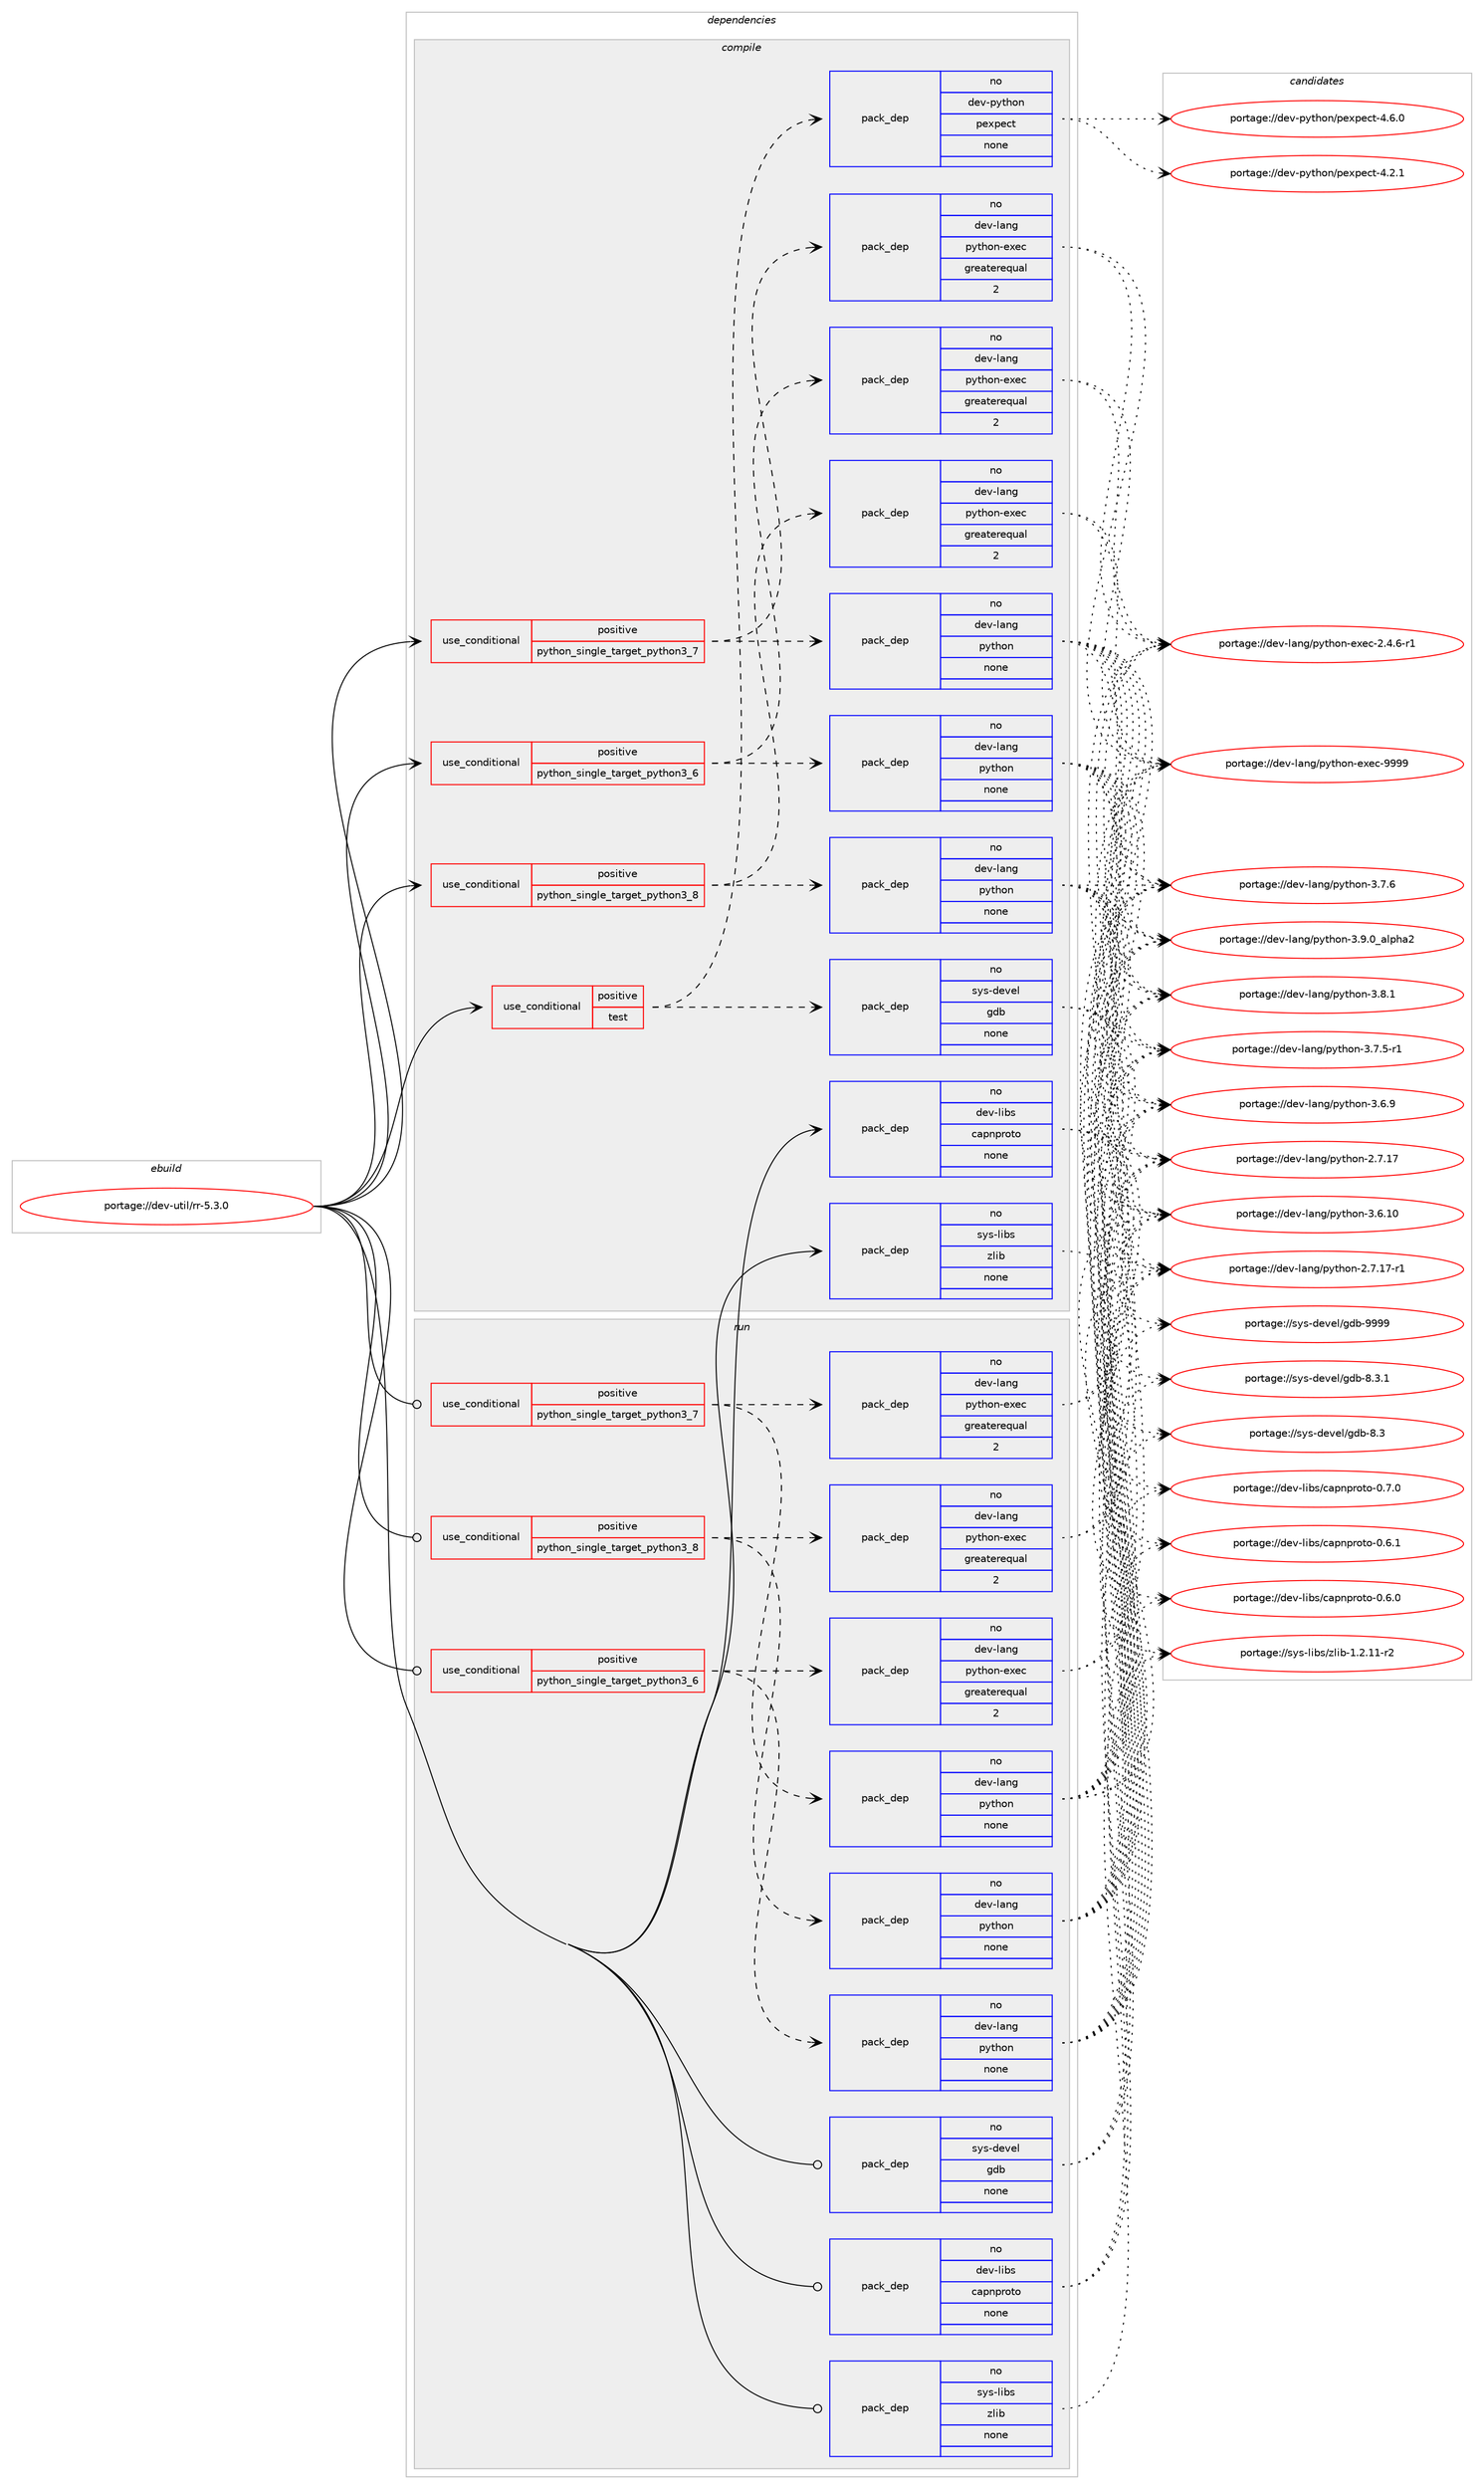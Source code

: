 digraph prolog {

# *************
# Graph options
# *************

newrank=true;
concentrate=true;
compound=true;
graph [rankdir=LR,fontname=Helvetica,fontsize=10,ranksep=1.5];#, ranksep=2.5, nodesep=0.2];
edge  [arrowhead=vee];
node  [fontname=Helvetica,fontsize=10];

# **********
# The ebuild
# **********

subgraph cluster_leftcol {
color=gray;
label=<<i>ebuild</i>>;
id [label="portage://dev-util/rr-5.3.0", color=red, width=4, href="../dev-util/rr-5.3.0.svg"];
}

# ****************
# The dependencies
# ****************

subgraph cluster_midcol {
color=gray;
label=<<i>dependencies</i>>;
subgraph cluster_compile {
fillcolor="#eeeeee";
style=filled;
label=<<i>compile</i>>;
subgraph cond61659 {
dependency297543 [label=<<TABLE BORDER="0" CELLBORDER="1" CELLSPACING="0" CELLPADDING="4"><TR><TD ROWSPAN="3" CELLPADDING="10">use_conditional</TD></TR><TR><TD>positive</TD></TR><TR><TD>python_single_target_python3_6</TD></TR></TABLE>>, shape=none, color=red];
subgraph pack231298 {
dependency297544 [label=<<TABLE BORDER="0" CELLBORDER="1" CELLSPACING="0" CELLPADDING="4" WIDTH="220"><TR><TD ROWSPAN="6" CELLPADDING="30">pack_dep</TD></TR><TR><TD WIDTH="110">no</TD></TR><TR><TD>dev-lang</TD></TR><TR><TD>python</TD></TR><TR><TD>none</TD></TR><TR><TD></TD></TR></TABLE>>, shape=none, color=blue];
}
dependency297543:e -> dependency297544:w [weight=20,style="dashed",arrowhead="vee"];
subgraph pack231299 {
dependency297545 [label=<<TABLE BORDER="0" CELLBORDER="1" CELLSPACING="0" CELLPADDING="4" WIDTH="220"><TR><TD ROWSPAN="6" CELLPADDING="30">pack_dep</TD></TR><TR><TD WIDTH="110">no</TD></TR><TR><TD>dev-lang</TD></TR><TR><TD>python-exec</TD></TR><TR><TD>greaterequal</TD></TR><TR><TD>2</TD></TR></TABLE>>, shape=none, color=blue];
}
dependency297543:e -> dependency297545:w [weight=20,style="dashed",arrowhead="vee"];
}
id:e -> dependency297543:w [weight=20,style="solid",arrowhead="vee"];
subgraph cond61660 {
dependency297546 [label=<<TABLE BORDER="0" CELLBORDER="1" CELLSPACING="0" CELLPADDING="4"><TR><TD ROWSPAN="3" CELLPADDING="10">use_conditional</TD></TR><TR><TD>positive</TD></TR><TR><TD>python_single_target_python3_7</TD></TR></TABLE>>, shape=none, color=red];
subgraph pack231300 {
dependency297547 [label=<<TABLE BORDER="0" CELLBORDER="1" CELLSPACING="0" CELLPADDING="4" WIDTH="220"><TR><TD ROWSPAN="6" CELLPADDING="30">pack_dep</TD></TR><TR><TD WIDTH="110">no</TD></TR><TR><TD>dev-lang</TD></TR><TR><TD>python</TD></TR><TR><TD>none</TD></TR><TR><TD></TD></TR></TABLE>>, shape=none, color=blue];
}
dependency297546:e -> dependency297547:w [weight=20,style="dashed",arrowhead="vee"];
subgraph pack231301 {
dependency297548 [label=<<TABLE BORDER="0" CELLBORDER="1" CELLSPACING="0" CELLPADDING="4" WIDTH="220"><TR><TD ROWSPAN="6" CELLPADDING="30">pack_dep</TD></TR><TR><TD WIDTH="110">no</TD></TR><TR><TD>dev-lang</TD></TR><TR><TD>python-exec</TD></TR><TR><TD>greaterequal</TD></TR><TR><TD>2</TD></TR></TABLE>>, shape=none, color=blue];
}
dependency297546:e -> dependency297548:w [weight=20,style="dashed",arrowhead="vee"];
}
id:e -> dependency297546:w [weight=20,style="solid",arrowhead="vee"];
subgraph cond61661 {
dependency297549 [label=<<TABLE BORDER="0" CELLBORDER="1" CELLSPACING="0" CELLPADDING="4"><TR><TD ROWSPAN="3" CELLPADDING="10">use_conditional</TD></TR><TR><TD>positive</TD></TR><TR><TD>python_single_target_python3_8</TD></TR></TABLE>>, shape=none, color=red];
subgraph pack231302 {
dependency297550 [label=<<TABLE BORDER="0" CELLBORDER="1" CELLSPACING="0" CELLPADDING="4" WIDTH="220"><TR><TD ROWSPAN="6" CELLPADDING="30">pack_dep</TD></TR><TR><TD WIDTH="110">no</TD></TR><TR><TD>dev-lang</TD></TR><TR><TD>python</TD></TR><TR><TD>none</TD></TR><TR><TD></TD></TR></TABLE>>, shape=none, color=blue];
}
dependency297549:e -> dependency297550:w [weight=20,style="dashed",arrowhead="vee"];
subgraph pack231303 {
dependency297551 [label=<<TABLE BORDER="0" CELLBORDER="1" CELLSPACING="0" CELLPADDING="4" WIDTH="220"><TR><TD ROWSPAN="6" CELLPADDING="30">pack_dep</TD></TR><TR><TD WIDTH="110">no</TD></TR><TR><TD>dev-lang</TD></TR><TR><TD>python-exec</TD></TR><TR><TD>greaterequal</TD></TR><TR><TD>2</TD></TR></TABLE>>, shape=none, color=blue];
}
dependency297549:e -> dependency297551:w [weight=20,style="dashed",arrowhead="vee"];
}
id:e -> dependency297549:w [weight=20,style="solid",arrowhead="vee"];
subgraph cond61662 {
dependency297552 [label=<<TABLE BORDER="0" CELLBORDER="1" CELLSPACING="0" CELLPADDING="4"><TR><TD ROWSPAN="3" CELLPADDING="10">use_conditional</TD></TR><TR><TD>positive</TD></TR><TR><TD>test</TD></TR></TABLE>>, shape=none, color=red];
subgraph pack231304 {
dependency297553 [label=<<TABLE BORDER="0" CELLBORDER="1" CELLSPACING="0" CELLPADDING="4" WIDTH="220"><TR><TD ROWSPAN="6" CELLPADDING="30">pack_dep</TD></TR><TR><TD WIDTH="110">no</TD></TR><TR><TD>dev-python</TD></TR><TR><TD>pexpect</TD></TR><TR><TD>none</TD></TR><TR><TD></TD></TR></TABLE>>, shape=none, color=blue];
}
dependency297552:e -> dependency297553:w [weight=20,style="dashed",arrowhead="vee"];
subgraph pack231305 {
dependency297554 [label=<<TABLE BORDER="0" CELLBORDER="1" CELLSPACING="0" CELLPADDING="4" WIDTH="220"><TR><TD ROWSPAN="6" CELLPADDING="30">pack_dep</TD></TR><TR><TD WIDTH="110">no</TD></TR><TR><TD>sys-devel</TD></TR><TR><TD>gdb</TD></TR><TR><TD>none</TD></TR><TR><TD></TD></TR></TABLE>>, shape=none, color=blue];
}
dependency297552:e -> dependency297554:w [weight=20,style="dashed",arrowhead="vee"];
}
id:e -> dependency297552:w [weight=20,style="solid",arrowhead="vee"];
subgraph pack231306 {
dependency297555 [label=<<TABLE BORDER="0" CELLBORDER="1" CELLSPACING="0" CELLPADDING="4" WIDTH="220"><TR><TD ROWSPAN="6" CELLPADDING="30">pack_dep</TD></TR><TR><TD WIDTH="110">no</TD></TR><TR><TD>dev-libs</TD></TR><TR><TD>capnproto</TD></TR><TR><TD>none</TD></TR><TR><TD></TD></TR></TABLE>>, shape=none, color=blue];
}
id:e -> dependency297555:w [weight=20,style="solid",arrowhead="vee"];
subgraph pack231307 {
dependency297556 [label=<<TABLE BORDER="0" CELLBORDER="1" CELLSPACING="0" CELLPADDING="4" WIDTH="220"><TR><TD ROWSPAN="6" CELLPADDING="30">pack_dep</TD></TR><TR><TD WIDTH="110">no</TD></TR><TR><TD>sys-libs</TD></TR><TR><TD>zlib</TD></TR><TR><TD>none</TD></TR><TR><TD></TD></TR></TABLE>>, shape=none, color=blue];
}
id:e -> dependency297556:w [weight=20,style="solid",arrowhead="vee"];
}
subgraph cluster_compileandrun {
fillcolor="#eeeeee";
style=filled;
label=<<i>compile and run</i>>;
}
subgraph cluster_run {
fillcolor="#eeeeee";
style=filled;
label=<<i>run</i>>;
subgraph cond61663 {
dependency297557 [label=<<TABLE BORDER="0" CELLBORDER="1" CELLSPACING="0" CELLPADDING="4"><TR><TD ROWSPAN="3" CELLPADDING="10">use_conditional</TD></TR><TR><TD>positive</TD></TR><TR><TD>python_single_target_python3_6</TD></TR></TABLE>>, shape=none, color=red];
subgraph pack231308 {
dependency297558 [label=<<TABLE BORDER="0" CELLBORDER="1" CELLSPACING="0" CELLPADDING="4" WIDTH="220"><TR><TD ROWSPAN="6" CELLPADDING="30">pack_dep</TD></TR><TR><TD WIDTH="110">no</TD></TR><TR><TD>dev-lang</TD></TR><TR><TD>python</TD></TR><TR><TD>none</TD></TR><TR><TD></TD></TR></TABLE>>, shape=none, color=blue];
}
dependency297557:e -> dependency297558:w [weight=20,style="dashed",arrowhead="vee"];
subgraph pack231309 {
dependency297559 [label=<<TABLE BORDER="0" CELLBORDER="1" CELLSPACING="0" CELLPADDING="4" WIDTH="220"><TR><TD ROWSPAN="6" CELLPADDING="30">pack_dep</TD></TR><TR><TD WIDTH="110">no</TD></TR><TR><TD>dev-lang</TD></TR><TR><TD>python-exec</TD></TR><TR><TD>greaterequal</TD></TR><TR><TD>2</TD></TR></TABLE>>, shape=none, color=blue];
}
dependency297557:e -> dependency297559:w [weight=20,style="dashed",arrowhead="vee"];
}
id:e -> dependency297557:w [weight=20,style="solid",arrowhead="odot"];
subgraph cond61664 {
dependency297560 [label=<<TABLE BORDER="0" CELLBORDER="1" CELLSPACING="0" CELLPADDING="4"><TR><TD ROWSPAN="3" CELLPADDING="10">use_conditional</TD></TR><TR><TD>positive</TD></TR><TR><TD>python_single_target_python3_7</TD></TR></TABLE>>, shape=none, color=red];
subgraph pack231310 {
dependency297561 [label=<<TABLE BORDER="0" CELLBORDER="1" CELLSPACING="0" CELLPADDING="4" WIDTH="220"><TR><TD ROWSPAN="6" CELLPADDING="30">pack_dep</TD></TR><TR><TD WIDTH="110">no</TD></TR><TR><TD>dev-lang</TD></TR><TR><TD>python</TD></TR><TR><TD>none</TD></TR><TR><TD></TD></TR></TABLE>>, shape=none, color=blue];
}
dependency297560:e -> dependency297561:w [weight=20,style="dashed",arrowhead="vee"];
subgraph pack231311 {
dependency297562 [label=<<TABLE BORDER="0" CELLBORDER="1" CELLSPACING="0" CELLPADDING="4" WIDTH="220"><TR><TD ROWSPAN="6" CELLPADDING="30">pack_dep</TD></TR><TR><TD WIDTH="110">no</TD></TR><TR><TD>dev-lang</TD></TR><TR><TD>python-exec</TD></TR><TR><TD>greaterequal</TD></TR><TR><TD>2</TD></TR></TABLE>>, shape=none, color=blue];
}
dependency297560:e -> dependency297562:w [weight=20,style="dashed",arrowhead="vee"];
}
id:e -> dependency297560:w [weight=20,style="solid",arrowhead="odot"];
subgraph cond61665 {
dependency297563 [label=<<TABLE BORDER="0" CELLBORDER="1" CELLSPACING="0" CELLPADDING="4"><TR><TD ROWSPAN="3" CELLPADDING="10">use_conditional</TD></TR><TR><TD>positive</TD></TR><TR><TD>python_single_target_python3_8</TD></TR></TABLE>>, shape=none, color=red];
subgraph pack231312 {
dependency297564 [label=<<TABLE BORDER="0" CELLBORDER="1" CELLSPACING="0" CELLPADDING="4" WIDTH="220"><TR><TD ROWSPAN="6" CELLPADDING="30">pack_dep</TD></TR><TR><TD WIDTH="110">no</TD></TR><TR><TD>dev-lang</TD></TR><TR><TD>python</TD></TR><TR><TD>none</TD></TR><TR><TD></TD></TR></TABLE>>, shape=none, color=blue];
}
dependency297563:e -> dependency297564:w [weight=20,style="dashed",arrowhead="vee"];
subgraph pack231313 {
dependency297565 [label=<<TABLE BORDER="0" CELLBORDER="1" CELLSPACING="0" CELLPADDING="4" WIDTH="220"><TR><TD ROWSPAN="6" CELLPADDING="30">pack_dep</TD></TR><TR><TD WIDTH="110">no</TD></TR><TR><TD>dev-lang</TD></TR><TR><TD>python-exec</TD></TR><TR><TD>greaterequal</TD></TR><TR><TD>2</TD></TR></TABLE>>, shape=none, color=blue];
}
dependency297563:e -> dependency297565:w [weight=20,style="dashed",arrowhead="vee"];
}
id:e -> dependency297563:w [weight=20,style="solid",arrowhead="odot"];
subgraph pack231314 {
dependency297566 [label=<<TABLE BORDER="0" CELLBORDER="1" CELLSPACING="0" CELLPADDING="4" WIDTH="220"><TR><TD ROWSPAN="6" CELLPADDING="30">pack_dep</TD></TR><TR><TD WIDTH="110">no</TD></TR><TR><TD>dev-libs</TD></TR><TR><TD>capnproto</TD></TR><TR><TD>none</TD></TR><TR><TD></TD></TR></TABLE>>, shape=none, color=blue];
}
id:e -> dependency297566:w [weight=20,style="solid",arrowhead="odot"];
subgraph pack231315 {
dependency297567 [label=<<TABLE BORDER="0" CELLBORDER="1" CELLSPACING="0" CELLPADDING="4" WIDTH="220"><TR><TD ROWSPAN="6" CELLPADDING="30">pack_dep</TD></TR><TR><TD WIDTH="110">no</TD></TR><TR><TD>sys-devel</TD></TR><TR><TD>gdb</TD></TR><TR><TD>none</TD></TR><TR><TD></TD></TR></TABLE>>, shape=none, color=blue];
}
id:e -> dependency297567:w [weight=20,style="solid",arrowhead="odot"];
subgraph pack231316 {
dependency297568 [label=<<TABLE BORDER="0" CELLBORDER="1" CELLSPACING="0" CELLPADDING="4" WIDTH="220"><TR><TD ROWSPAN="6" CELLPADDING="30">pack_dep</TD></TR><TR><TD WIDTH="110">no</TD></TR><TR><TD>sys-libs</TD></TR><TR><TD>zlib</TD></TR><TR><TD>none</TD></TR><TR><TD></TD></TR></TABLE>>, shape=none, color=blue];
}
id:e -> dependency297568:w [weight=20,style="solid",arrowhead="odot"];
}
}

# **************
# The candidates
# **************

subgraph cluster_choices {
rank=same;
color=gray;
label=<<i>candidates</i>>;

subgraph choice231298 {
color=black;
nodesep=1;
choice10010111845108971101034711212111610411111045514657464895971081121049750 [label="portage://dev-lang/python-3.9.0_alpha2", color=red, width=4,href="../dev-lang/python-3.9.0_alpha2.svg"];
choice100101118451089711010347112121116104111110455146564649 [label="portage://dev-lang/python-3.8.1", color=red, width=4,href="../dev-lang/python-3.8.1.svg"];
choice100101118451089711010347112121116104111110455146554654 [label="portage://dev-lang/python-3.7.6", color=red, width=4,href="../dev-lang/python-3.7.6.svg"];
choice1001011184510897110103471121211161041111104551465546534511449 [label="portage://dev-lang/python-3.7.5-r1", color=red, width=4,href="../dev-lang/python-3.7.5-r1.svg"];
choice100101118451089711010347112121116104111110455146544657 [label="portage://dev-lang/python-3.6.9", color=red, width=4,href="../dev-lang/python-3.6.9.svg"];
choice10010111845108971101034711212111610411111045514654464948 [label="portage://dev-lang/python-3.6.10", color=red, width=4,href="../dev-lang/python-3.6.10.svg"];
choice100101118451089711010347112121116104111110455046554649554511449 [label="portage://dev-lang/python-2.7.17-r1", color=red, width=4,href="../dev-lang/python-2.7.17-r1.svg"];
choice10010111845108971101034711212111610411111045504655464955 [label="portage://dev-lang/python-2.7.17", color=red, width=4,href="../dev-lang/python-2.7.17.svg"];
dependency297544:e -> choice10010111845108971101034711212111610411111045514657464895971081121049750:w [style=dotted,weight="100"];
dependency297544:e -> choice100101118451089711010347112121116104111110455146564649:w [style=dotted,weight="100"];
dependency297544:e -> choice100101118451089711010347112121116104111110455146554654:w [style=dotted,weight="100"];
dependency297544:e -> choice1001011184510897110103471121211161041111104551465546534511449:w [style=dotted,weight="100"];
dependency297544:e -> choice100101118451089711010347112121116104111110455146544657:w [style=dotted,weight="100"];
dependency297544:e -> choice10010111845108971101034711212111610411111045514654464948:w [style=dotted,weight="100"];
dependency297544:e -> choice100101118451089711010347112121116104111110455046554649554511449:w [style=dotted,weight="100"];
dependency297544:e -> choice10010111845108971101034711212111610411111045504655464955:w [style=dotted,weight="100"];
}
subgraph choice231299 {
color=black;
nodesep=1;
choice10010111845108971101034711212111610411111045101120101994557575757 [label="portage://dev-lang/python-exec-9999", color=red, width=4,href="../dev-lang/python-exec-9999.svg"];
choice10010111845108971101034711212111610411111045101120101994550465246544511449 [label="portage://dev-lang/python-exec-2.4.6-r1", color=red, width=4,href="../dev-lang/python-exec-2.4.6-r1.svg"];
dependency297545:e -> choice10010111845108971101034711212111610411111045101120101994557575757:w [style=dotted,weight="100"];
dependency297545:e -> choice10010111845108971101034711212111610411111045101120101994550465246544511449:w [style=dotted,weight="100"];
}
subgraph choice231300 {
color=black;
nodesep=1;
choice10010111845108971101034711212111610411111045514657464895971081121049750 [label="portage://dev-lang/python-3.9.0_alpha2", color=red, width=4,href="../dev-lang/python-3.9.0_alpha2.svg"];
choice100101118451089711010347112121116104111110455146564649 [label="portage://dev-lang/python-3.8.1", color=red, width=4,href="../dev-lang/python-3.8.1.svg"];
choice100101118451089711010347112121116104111110455146554654 [label="portage://dev-lang/python-3.7.6", color=red, width=4,href="../dev-lang/python-3.7.6.svg"];
choice1001011184510897110103471121211161041111104551465546534511449 [label="portage://dev-lang/python-3.7.5-r1", color=red, width=4,href="../dev-lang/python-3.7.5-r1.svg"];
choice100101118451089711010347112121116104111110455146544657 [label="portage://dev-lang/python-3.6.9", color=red, width=4,href="../dev-lang/python-3.6.9.svg"];
choice10010111845108971101034711212111610411111045514654464948 [label="portage://dev-lang/python-3.6.10", color=red, width=4,href="../dev-lang/python-3.6.10.svg"];
choice100101118451089711010347112121116104111110455046554649554511449 [label="portage://dev-lang/python-2.7.17-r1", color=red, width=4,href="../dev-lang/python-2.7.17-r1.svg"];
choice10010111845108971101034711212111610411111045504655464955 [label="portage://dev-lang/python-2.7.17", color=red, width=4,href="../dev-lang/python-2.7.17.svg"];
dependency297547:e -> choice10010111845108971101034711212111610411111045514657464895971081121049750:w [style=dotted,weight="100"];
dependency297547:e -> choice100101118451089711010347112121116104111110455146564649:w [style=dotted,weight="100"];
dependency297547:e -> choice100101118451089711010347112121116104111110455146554654:w [style=dotted,weight="100"];
dependency297547:e -> choice1001011184510897110103471121211161041111104551465546534511449:w [style=dotted,weight="100"];
dependency297547:e -> choice100101118451089711010347112121116104111110455146544657:w [style=dotted,weight="100"];
dependency297547:e -> choice10010111845108971101034711212111610411111045514654464948:w [style=dotted,weight="100"];
dependency297547:e -> choice100101118451089711010347112121116104111110455046554649554511449:w [style=dotted,weight="100"];
dependency297547:e -> choice10010111845108971101034711212111610411111045504655464955:w [style=dotted,weight="100"];
}
subgraph choice231301 {
color=black;
nodesep=1;
choice10010111845108971101034711212111610411111045101120101994557575757 [label="portage://dev-lang/python-exec-9999", color=red, width=4,href="../dev-lang/python-exec-9999.svg"];
choice10010111845108971101034711212111610411111045101120101994550465246544511449 [label="portage://dev-lang/python-exec-2.4.6-r1", color=red, width=4,href="../dev-lang/python-exec-2.4.6-r1.svg"];
dependency297548:e -> choice10010111845108971101034711212111610411111045101120101994557575757:w [style=dotted,weight="100"];
dependency297548:e -> choice10010111845108971101034711212111610411111045101120101994550465246544511449:w [style=dotted,weight="100"];
}
subgraph choice231302 {
color=black;
nodesep=1;
choice10010111845108971101034711212111610411111045514657464895971081121049750 [label="portage://dev-lang/python-3.9.0_alpha2", color=red, width=4,href="../dev-lang/python-3.9.0_alpha2.svg"];
choice100101118451089711010347112121116104111110455146564649 [label="portage://dev-lang/python-3.8.1", color=red, width=4,href="../dev-lang/python-3.8.1.svg"];
choice100101118451089711010347112121116104111110455146554654 [label="portage://dev-lang/python-3.7.6", color=red, width=4,href="../dev-lang/python-3.7.6.svg"];
choice1001011184510897110103471121211161041111104551465546534511449 [label="portage://dev-lang/python-3.7.5-r1", color=red, width=4,href="../dev-lang/python-3.7.5-r1.svg"];
choice100101118451089711010347112121116104111110455146544657 [label="portage://dev-lang/python-3.6.9", color=red, width=4,href="../dev-lang/python-3.6.9.svg"];
choice10010111845108971101034711212111610411111045514654464948 [label="portage://dev-lang/python-3.6.10", color=red, width=4,href="../dev-lang/python-3.6.10.svg"];
choice100101118451089711010347112121116104111110455046554649554511449 [label="portage://dev-lang/python-2.7.17-r1", color=red, width=4,href="../dev-lang/python-2.7.17-r1.svg"];
choice10010111845108971101034711212111610411111045504655464955 [label="portage://dev-lang/python-2.7.17", color=red, width=4,href="../dev-lang/python-2.7.17.svg"];
dependency297550:e -> choice10010111845108971101034711212111610411111045514657464895971081121049750:w [style=dotted,weight="100"];
dependency297550:e -> choice100101118451089711010347112121116104111110455146564649:w [style=dotted,weight="100"];
dependency297550:e -> choice100101118451089711010347112121116104111110455146554654:w [style=dotted,weight="100"];
dependency297550:e -> choice1001011184510897110103471121211161041111104551465546534511449:w [style=dotted,weight="100"];
dependency297550:e -> choice100101118451089711010347112121116104111110455146544657:w [style=dotted,weight="100"];
dependency297550:e -> choice10010111845108971101034711212111610411111045514654464948:w [style=dotted,weight="100"];
dependency297550:e -> choice100101118451089711010347112121116104111110455046554649554511449:w [style=dotted,weight="100"];
dependency297550:e -> choice10010111845108971101034711212111610411111045504655464955:w [style=dotted,weight="100"];
}
subgraph choice231303 {
color=black;
nodesep=1;
choice10010111845108971101034711212111610411111045101120101994557575757 [label="portage://dev-lang/python-exec-9999", color=red, width=4,href="../dev-lang/python-exec-9999.svg"];
choice10010111845108971101034711212111610411111045101120101994550465246544511449 [label="portage://dev-lang/python-exec-2.4.6-r1", color=red, width=4,href="../dev-lang/python-exec-2.4.6-r1.svg"];
dependency297551:e -> choice10010111845108971101034711212111610411111045101120101994557575757:w [style=dotted,weight="100"];
dependency297551:e -> choice10010111845108971101034711212111610411111045101120101994550465246544511449:w [style=dotted,weight="100"];
}
subgraph choice231304 {
color=black;
nodesep=1;
choice100101118451121211161041111104711210112011210199116455246544648 [label="portage://dev-python/pexpect-4.6.0", color=red, width=4,href="../dev-python/pexpect-4.6.0.svg"];
choice100101118451121211161041111104711210112011210199116455246504649 [label="portage://dev-python/pexpect-4.2.1", color=red, width=4,href="../dev-python/pexpect-4.2.1.svg"];
dependency297553:e -> choice100101118451121211161041111104711210112011210199116455246544648:w [style=dotted,weight="100"];
dependency297553:e -> choice100101118451121211161041111104711210112011210199116455246504649:w [style=dotted,weight="100"];
}
subgraph choice231305 {
color=black;
nodesep=1;
choice1151211154510010111810110847103100984557575757 [label="portage://sys-devel/gdb-9999", color=red, width=4,href="../sys-devel/gdb-9999.svg"];
choice115121115451001011181011084710310098455646514649 [label="portage://sys-devel/gdb-8.3.1", color=red, width=4,href="../sys-devel/gdb-8.3.1.svg"];
choice11512111545100101118101108471031009845564651 [label="portage://sys-devel/gdb-8.3", color=red, width=4,href="../sys-devel/gdb-8.3.svg"];
dependency297554:e -> choice1151211154510010111810110847103100984557575757:w [style=dotted,weight="100"];
dependency297554:e -> choice115121115451001011181011084710310098455646514649:w [style=dotted,weight="100"];
dependency297554:e -> choice11512111545100101118101108471031009845564651:w [style=dotted,weight="100"];
}
subgraph choice231306 {
color=black;
nodesep=1;
choice1001011184510810598115479997112110112114111116111454846554648 [label="portage://dev-libs/capnproto-0.7.0", color=red, width=4,href="../dev-libs/capnproto-0.7.0.svg"];
choice1001011184510810598115479997112110112114111116111454846544649 [label="portage://dev-libs/capnproto-0.6.1", color=red, width=4,href="../dev-libs/capnproto-0.6.1.svg"];
choice1001011184510810598115479997112110112114111116111454846544648 [label="portage://dev-libs/capnproto-0.6.0", color=red, width=4,href="../dev-libs/capnproto-0.6.0.svg"];
dependency297555:e -> choice1001011184510810598115479997112110112114111116111454846554648:w [style=dotted,weight="100"];
dependency297555:e -> choice1001011184510810598115479997112110112114111116111454846544649:w [style=dotted,weight="100"];
dependency297555:e -> choice1001011184510810598115479997112110112114111116111454846544648:w [style=dotted,weight="100"];
}
subgraph choice231307 {
color=black;
nodesep=1;
choice11512111545108105981154712210810598454946504649494511450 [label="portage://sys-libs/zlib-1.2.11-r2", color=red, width=4,href="../sys-libs/zlib-1.2.11-r2.svg"];
dependency297556:e -> choice11512111545108105981154712210810598454946504649494511450:w [style=dotted,weight="100"];
}
subgraph choice231308 {
color=black;
nodesep=1;
choice10010111845108971101034711212111610411111045514657464895971081121049750 [label="portage://dev-lang/python-3.9.0_alpha2", color=red, width=4,href="../dev-lang/python-3.9.0_alpha2.svg"];
choice100101118451089711010347112121116104111110455146564649 [label="portage://dev-lang/python-3.8.1", color=red, width=4,href="../dev-lang/python-3.8.1.svg"];
choice100101118451089711010347112121116104111110455146554654 [label="portage://dev-lang/python-3.7.6", color=red, width=4,href="../dev-lang/python-3.7.6.svg"];
choice1001011184510897110103471121211161041111104551465546534511449 [label="portage://dev-lang/python-3.7.5-r1", color=red, width=4,href="../dev-lang/python-3.7.5-r1.svg"];
choice100101118451089711010347112121116104111110455146544657 [label="portage://dev-lang/python-3.6.9", color=red, width=4,href="../dev-lang/python-3.6.9.svg"];
choice10010111845108971101034711212111610411111045514654464948 [label="portage://dev-lang/python-3.6.10", color=red, width=4,href="../dev-lang/python-3.6.10.svg"];
choice100101118451089711010347112121116104111110455046554649554511449 [label="portage://dev-lang/python-2.7.17-r1", color=red, width=4,href="../dev-lang/python-2.7.17-r1.svg"];
choice10010111845108971101034711212111610411111045504655464955 [label="portage://dev-lang/python-2.7.17", color=red, width=4,href="../dev-lang/python-2.7.17.svg"];
dependency297558:e -> choice10010111845108971101034711212111610411111045514657464895971081121049750:w [style=dotted,weight="100"];
dependency297558:e -> choice100101118451089711010347112121116104111110455146564649:w [style=dotted,weight="100"];
dependency297558:e -> choice100101118451089711010347112121116104111110455146554654:w [style=dotted,weight="100"];
dependency297558:e -> choice1001011184510897110103471121211161041111104551465546534511449:w [style=dotted,weight="100"];
dependency297558:e -> choice100101118451089711010347112121116104111110455146544657:w [style=dotted,weight="100"];
dependency297558:e -> choice10010111845108971101034711212111610411111045514654464948:w [style=dotted,weight="100"];
dependency297558:e -> choice100101118451089711010347112121116104111110455046554649554511449:w [style=dotted,weight="100"];
dependency297558:e -> choice10010111845108971101034711212111610411111045504655464955:w [style=dotted,weight="100"];
}
subgraph choice231309 {
color=black;
nodesep=1;
choice10010111845108971101034711212111610411111045101120101994557575757 [label="portage://dev-lang/python-exec-9999", color=red, width=4,href="../dev-lang/python-exec-9999.svg"];
choice10010111845108971101034711212111610411111045101120101994550465246544511449 [label="portage://dev-lang/python-exec-2.4.6-r1", color=red, width=4,href="../dev-lang/python-exec-2.4.6-r1.svg"];
dependency297559:e -> choice10010111845108971101034711212111610411111045101120101994557575757:w [style=dotted,weight="100"];
dependency297559:e -> choice10010111845108971101034711212111610411111045101120101994550465246544511449:w [style=dotted,weight="100"];
}
subgraph choice231310 {
color=black;
nodesep=1;
choice10010111845108971101034711212111610411111045514657464895971081121049750 [label="portage://dev-lang/python-3.9.0_alpha2", color=red, width=4,href="../dev-lang/python-3.9.0_alpha2.svg"];
choice100101118451089711010347112121116104111110455146564649 [label="portage://dev-lang/python-3.8.1", color=red, width=4,href="../dev-lang/python-3.8.1.svg"];
choice100101118451089711010347112121116104111110455146554654 [label="portage://dev-lang/python-3.7.6", color=red, width=4,href="../dev-lang/python-3.7.6.svg"];
choice1001011184510897110103471121211161041111104551465546534511449 [label="portage://dev-lang/python-3.7.5-r1", color=red, width=4,href="../dev-lang/python-3.7.5-r1.svg"];
choice100101118451089711010347112121116104111110455146544657 [label="portage://dev-lang/python-3.6.9", color=red, width=4,href="../dev-lang/python-3.6.9.svg"];
choice10010111845108971101034711212111610411111045514654464948 [label="portage://dev-lang/python-3.6.10", color=red, width=4,href="../dev-lang/python-3.6.10.svg"];
choice100101118451089711010347112121116104111110455046554649554511449 [label="portage://dev-lang/python-2.7.17-r1", color=red, width=4,href="../dev-lang/python-2.7.17-r1.svg"];
choice10010111845108971101034711212111610411111045504655464955 [label="portage://dev-lang/python-2.7.17", color=red, width=4,href="../dev-lang/python-2.7.17.svg"];
dependency297561:e -> choice10010111845108971101034711212111610411111045514657464895971081121049750:w [style=dotted,weight="100"];
dependency297561:e -> choice100101118451089711010347112121116104111110455146564649:w [style=dotted,weight="100"];
dependency297561:e -> choice100101118451089711010347112121116104111110455146554654:w [style=dotted,weight="100"];
dependency297561:e -> choice1001011184510897110103471121211161041111104551465546534511449:w [style=dotted,weight="100"];
dependency297561:e -> choice100101118451089711010347112121116104111110455146544657:w [style=dotted,weight="100"];
dependency297561:e -> choice10010111845108971101034711212111610411111045514654464948:w [style=dotted,weight="100"];
dependency297561:e -> choice100101118451089711010347112121116104111110455046554649554511449:w [style=dotted,weight="100"];
dependency297561:e -> choice10010111845108971101034711212111610411111045504655464955:w [style=dotted,weight="100"];
}
subgraph choice231311 {
color=black;
nodesep=1;
choice10010111845108971101034711212111610411111045101120101994557575757 [label="portage://dev-lang/python-exec-9999", color=red, width=4,href="../dev-lang/python-exec-9999.svg"];
choice10010111845108971101034711212111610411111045101120101994550465246544511449 [label="portage://dev-lang/python-exec-2.4.6-r1", color=red, width=4,href="../dev-lang/python-exec-2.4.6-r1.svg"];
dependency297562:e -> choice10010111845108971101034711212111610411111045101120101994557575757:w [style=dotted,weight="100"];
dependency297562:e -> choice10010111845108971101034711212111610411111045101120101994550465246544511449:w [style=dotted,weight="100"];
}
subgraph choice231312 {
color=black;
nodesep=1;
choice10010111845108971101034711212111610411111045514657464895971081121049750 [label="portage://dev-lang/python-3.9.0_alpha2", color=red, width=4,href="../dev-lang/python-3.9.0_alpha2.svg"];
choice100101118451089711010347112121116104111110455146564649 [label="portage://dev-lang/python-3.8.1", color=red, width=4,href="../dev-lang/python-3.8.1.svg"];
choice100101118451089711010347112121116104111110455146554654 [label="portage://dev-lang/python-3.7.6", color=red, width=4,href="../dev-lang/python-3.7.6.svg"];
choice1001011184510897110103471121211161041111104551465546534511449 [label="portage://dev-lang/python-3.7.5-r1", color=red, width=4,href="../dev-lang/python-3.7.5-r1.svg"];
choice100101118451089711010347112121116104111110455146544657 [label="portage://dev-lang/python-3.6.9", color=red, width=4,href="../dev-lang/python-3.6.9.svg"];
choice10010111845108971101034711212111610411111045514654464948 [label="portage://dev-lang/python-3.6.10", color=red, width=4,href="../dev-lang/python-3.6.10.svg"];
choice100101118451089711010347112121116104111110455046554649554511449 [label="portage://dev-lang/python-2.7.17-r1", color=red, width=4,href="../dev-lang/python-2.7.17-r1.svg"];
choice10010111845108971101034711212111610411111045504655464955 [label="portage://dev-lang/python-2.7.17", color=red, width=4,href="../dev-lang/python-2.7.17.svg"];
dependency297564:e -> choice10010111845108971101034711212111610411111045514657464895971081121049750:w [style=dotted,weight="100"];
dependency297564:e -> choice100101118451089711010347112121116104111110455146564649:w [style=dotted,weight="100"];
dependency297564:e -> choice100101118451089711010347112121116104111110455146554654:w [style=dotted,weight="100"];
dependency297564:e -> choice1001011184510897110103471121211161041111104551465546534511449:w [style=dotted,weight="100"];
dependency297564:e -> choice100101118451089711010347112121116104111110455146544657:w [style=dotted,weight="100"];
dependency297564:e -> choice10010111845108971101034711212111610411111045514654464948:w [style=dotted,weight="100"];
dependency297564:e -> choice100101118451089711010347112121116104111110455046554649554511449:w [style=dotted,weight="100"];
dependency297564:e -> choice10010111845108971101034711212111610411111045504655464955:w [style=dotted,weight="100"];
}
subgraph choice231313 {
color=black;
nodesep=1;
choice10010111845108971101034711212111610411111045101120101994557575757 [label="portage://dev-lang/python-exec-9999", color=red, width=4,href="../dev-lang/python-exec-9999.svg"];
choice10010111845108971101034711212111610411111045101120101994550465246544511449 [label="portage://dev-lang/python-exec-2.4.6-r1", color=red, width=4,href="../dev-lang/python-exec-2.4.6-r1.svg"];
dependency297565:e -> choice10010111845108971101034711212111610411111045101120101994557575757:w [style=dotted,weight="100"];
dependency297565:e -> choice10010111845108971101034711212111610411111045101120101994550465246544511449:w [style=dotted,weight="100"];
}
subgraph choice231314 {
color=black;
nodesep=1;
choice1001011184510810598115479997112110112114111116111454846554648 [label="portage://dev-libs/capnproto-0.7.0", color=red, width=4,href="../dev-libs/capnproto-0.7.0.svg"];
choice1001011184510810598115479997112110112114111116111454846544649 [label="portage://dev-libs/capnproto-0.6.1", color=red, width=4,href="../dev-libs/capnproto-0.6.1.svg"];
choice1001011184510810598115479997112110112114111116111454846544648 [label="portage://dev-libs/capnproto-0.6.0", color=red, width=4,href="../dev-libs/capnproto-0.6.0.svg"];
dependency297566:e -> choice1001011184510810598115479997112110112114111116111454846554648:w [style=dotted,weight="100"];
dependency297566:e -> choice1001011184510810598115479997112110112114111116111454846544649:w [style=dotted,weight="100"];
dependency297566:e -> choice1001011184510810598115479997112110112114111116111454846544648:w [style=dotted,weight="100"];
}
subgraph choice231315 {
color=black;
nodesep=1;
choice1151211154510010111810110847103100984557575757 [label="portage://sys-devel/gdb-9999", color=red, width=4,href="../sys-devel/gdb-9999.svg"];
choice115121115451001011181011084710310098455646514649 [label="portage://sys-devel/gdb-8.3.1", color=red, width=4,href="../sys-devel/gdb-8.3.1.svg"];
choice11512111545100101118101108471031009845564651 [label="portage://sys-devel/gdb-8.3", color=red, width=4,href="../sys-devel/gdb-8.3.svg"];
dependency297567:e -> choice1151211154510010111810110847103100984557575757:w [style=dotted,weight="100"];
dependency297567:e -> choice115121115451001011181011084710310098455646514649:w [style=dotted,weight="100"];
dependency297567:e -> choice11512111545100101118101108471031009845564651:w [style=dotted,weight="100"];
}
subgraph choice231316 {
color=black;
nodesep=1;
choice11512111545108105981154712210810598454946504649494511450 [label="portage://sys-libs/zlib-1.2.11-r2", color=red, width=4,href="../sys-libs/zlib-1.2.11-r2.svg"];
dependency297568:e -> choice11512111545108105981154712210810598454946504649494511450:w [style=dotted,weight="100"];
}
}

}
